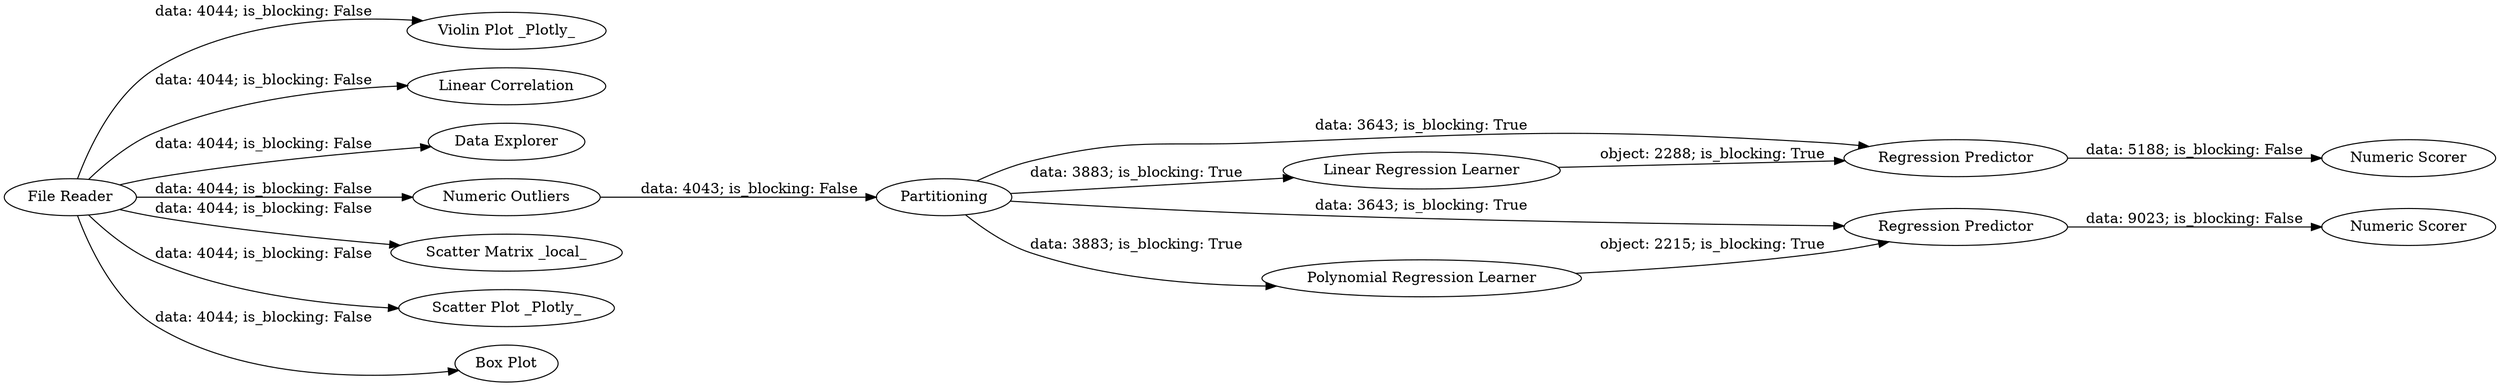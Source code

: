 digraph {
	"2991906348343010258_32" [label="Violin Plot _Plotly_"]
	"2991906348343010258_30" [label="Linear Correlation"]
	"2991906348343010258_26" [label="Numeric Scorer"]
	"2991906348343010258_19" [label=Partitioning]
	"2991906348343010258_4" [label="Data Explorer"]
	"2991906348343010258_35" [label="Numeric Outliers"]
	"2991906348343010258_27" [label="Numeric Scorer"]
	"2991906348343010258_3" [label="Scatter Matrix _local_"]
	"2991906348343010258_34" [label="File Reader"]
	"2991906348343010258_31" [label="Scatter Plot _Plotly_"]
	"2991906348343010258_28" [label="Regression Predictor"]
	"2991906348343010258_21" [label="Polynomial Regression Learner"]
	"2991906348343010258_33" [label="Box Plot"]
	"2991906348343010258_23" [label="Linear Regression Learner"]
	"2991906348343010258_24" [label="Regression Predictor"]
	"2991906348343010258_19" -> "2991906348343010258_23" [label="data: 3883; is_blocking: True"]
	"2991906348343010258_21" -> "2991906348343010258_24" [label="object: 2215; is_blocking: True"]
	"2991906348343010258_28" -> "2991906348343010258_26" [label="data: 5188; is_blocking: False"]
	"2991906348343010258_34" -> "2991906348343010258_3" [label="data: 4044; is_blocking: False"]
	"2991906348343010258_34" -> "2991906348343010258_33" [label="data: 4044; is_blocking: False"]
	"2991906348343010258_19" -> "2991906348343010258_24" [label="data: 3643; is_blocking: True"]
	"2991906348343010258_35" -> "2991906348343010258_19" [label="data: 4043; is_blocking: False"]
	"2991906348343010258_34" -> "2991906348343010258_35" [label="data: 4044; is_blocking: False"]
	"2991906348343010258_19" -> "2991906348343010258_28" [label="data: 3643; is_blocking: True"]
	"2991906348343010258_23" -> "2991906348343010258_28" [label="object: 2288; is_blocking: True"]
	"2991906348343010258_34" -> "2991906348343010258_32" [label="data: 4044; is_blocking: False"]
	"2991906348343010258_34" -> "2991906348343010258_4" [label="data: 4044; is_blocking: False"]
	"2991906348343010258_24" -> "2991906348343010258_27" [label="data: 9023; is_blocking: False"]
	"2991906348343010258_34" -> "2991906348343010258_30" [label="data: 4044; is_blocking: False"]
	"2991906348343010258_19" -> "2991906348343010258_21" [label="data: 3883; is_blocking: True"]
	"2991906348343010258_34" -> "2991906348343010258_31" [label="data: 4044; is_blocking: False"]
	rankdir=LR
}
